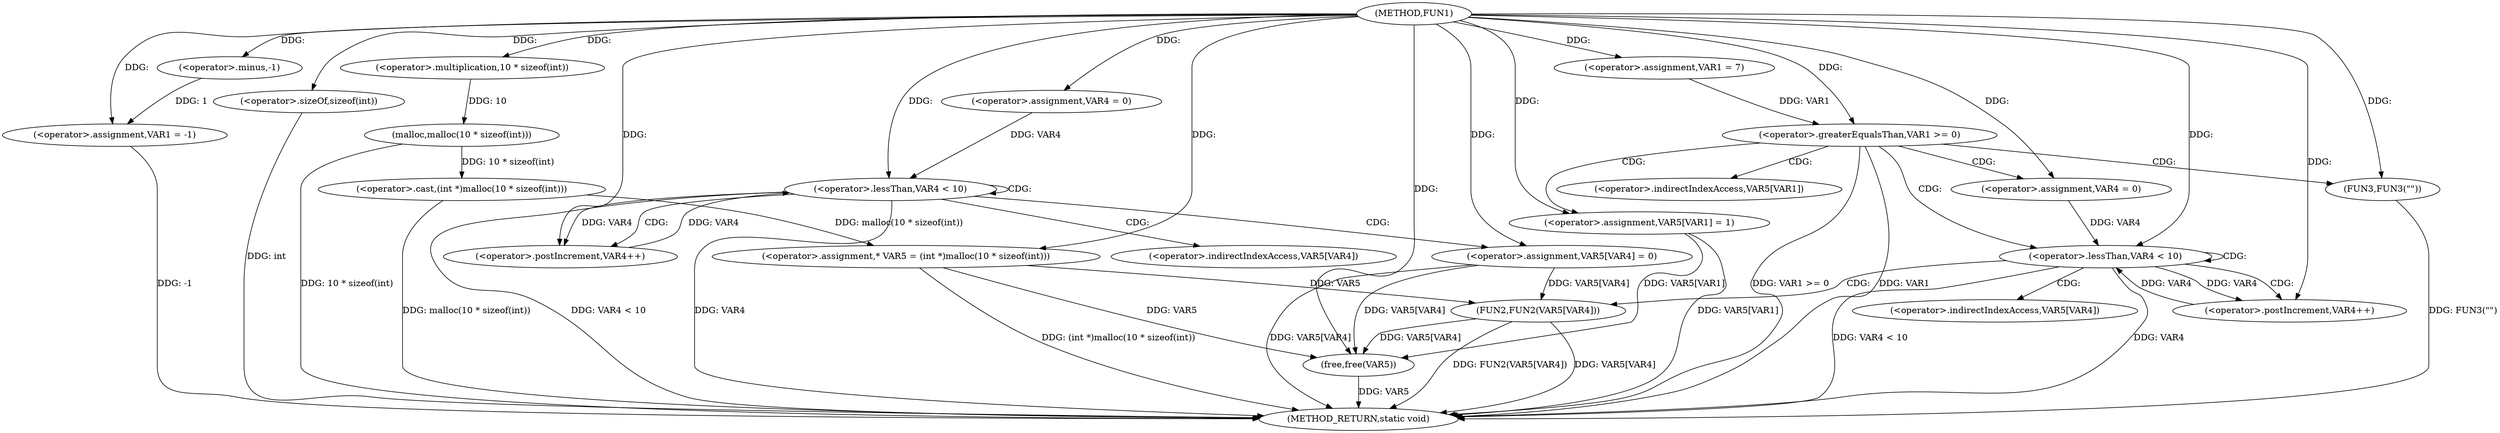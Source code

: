 digraph FUN1 {  
"1000100" [label = "(METHOD,FUN1)" ]
"1000171" [label = "(METHOD_RETURN,static void)" ]
"1000103" [label = "(<operator>.assignment,VAR1 = -1)" ]
"1000105" [label = "(<operator>.minus,-1)" ]
"1000109" [label = "(<operator>.assignment,VAR1 = 7)" ]
"1000117" [label = "(<operator>.assignment,* VAR5 = (int *)malloc(10 * sizeof(int)))" ]
"1000119" [label = "(<operator>.cast,(int *)malloc(10 * sizeof(int)))" ]
"1000121" [label = "(malloc,malloc(10 * sizeof(int)))" ]
"1000122" [label = "(<operator>.multiplication,10 * sizeof(int))" ]
"1000124" [label = "(<operator>.sizeOf,sizeof(int))" ]
"1000127" [label = "(<operator>.assignment,VAR4 = 0)" ]
"1000130" [label = "(<operator>.lessThan,VAR4 < 10)" ]
"1000133" [label = "(<operator>.postIncrement,VAR4++)" ]
"1000136" [label = "(<operator>.assignment,VAR5[VAR4] = 0)" ]
"1000142" [label = "(<operator>.greaterEqualsThan,VAR1 >= 0)" ]
"1000146" [label = "(<operator>.assignment,VAR5[VAR1] = 1)" ]
"1000152" [label = "(<operator>.assignment,VAR4 = 0)" ]
"1000155" [label = "(<operator>.lessThan,VAR4 < 10)" ]
"1000158" [label = "(<operator>.postIncrement,VAR4++)" ]
"1000161" [label = "(FUN2,FUN2(VAR5[VAR4]))" ]
"1000167" [label = "(FUN3,FUN3(\"\"))" ]
"1000169" [label = "(free,free(VAR5))" ]
"1000137" [label = "(<operator>.indirectIndexAccess,VAR5[VAR4])" ]
"1000147" [label = "(<operator>.indirectIndexAccess,VAR5[VAR1])" ]
"1000162" [label = "(<operator>.indirectIndexAccess,VAR5[VAR4])" ]
  "1000130" -> "1000171"  [ label = "DDG: VAR4 < 10"] 
  "1000142" -> "1000171"  [ label = "DDG: VAR1 >= 0"] 
  "1000124" -> "1000171"  [ label = "DDG: int"] 
  "1000103" -> "1000171"  [ label = "DDG: -1"] 
  "1000119" -> "1000171"  [ label = "DDG: malloc(10 * sizeof(int))"] 
  "1000169" -> "1000171"  [ label = "DDG: VAR5"] 
  "1000155" -> "1000171"  [ label = "DDG: VAR4"] 
  "1000117" -> "1000171"  [ label = "DDG: (int *)malloc(10 * sizeof(int))"] 
  "1000155" -> "1000171"  [ label = "DDG: VAR4 < 10"] 
  "1000167" -> "1000171"  [ label = "DDG: FUN3(\"\")"] 
  "1000142" -> "1000171"  [ label = "DDG: VAR1"] 
  "1000121" -> "1000171"  [ label = "DDG: 10 * sizeof(int)"] 
  "1000161" -> "1000171"  [ label = "DDG: VAR5[VAR4]"] 
  "1000146" -> "1000171"  [ label = "DDG: VAR5[VAR1]"] 
  "1000161" -> "1000171"  [ label = "DDG: FUN2(VAR5[VAR4])"] 
  "1000136" -> "1000171"  [ label = "DDG: VAR5[VAR4]"] 
  "1000130" -> "1000171"  [ label = "DDG: VAR4"] 
  "1000105" -> "1000103"  [ label = "DDG: 1"] 
  "1000100" -> "1000103"  [ label = "DDG: "] 
  "1000100" -> "1000105"  [ label = "DDG: "] 
  "1000100" -> "1000109"  [ label = "DDG: "] 
  "1000119" -> "1000117"  [ label = "DDG: malloc(10 * sizeof(int))"] 
  "1000100" -> "1000117"  [ label = "DDG: "] 
  "1000121" -> "1000119"  [ label = "DDG: 10 * sizeof(int)"] 
  "1000122" -> "1000121"  [ label = "DDG: 10"] 
  "1000100" -> "1000122"  [ label = "DDG: "] 
  "1000100" -> "1000124"  [ label = "DDG: "] 
  "1000100" -> "1000127"  [ label = "DDG: "] 
  "1000133" -> "1000130"  [ label = "DDG: VAR4"] 
  "1000127" -> "1000130"  [ label = "DDG: VAR4"] 
  "1000100" -> "1000130"  [ label = "DDG: "] 
  "1000130" -> "1000133"  [ label = "DDG: VAR4"] 
  "1000100" -> "1000133"  [ label = "DDG: "] 
  "1000100" -> "1000136"  [ label = "DDG: "] 
  "1000109" -> "1000142"  [ label = "DDG: VAR1"] 
  "1000100" -> "1000142"  [ label = "DDG: "] 
  "1000100" -> "1000146"  [ label = "DDG: "] 
  "1000100" -> "1000152"  [ label = "DDG: "] 
  "1000158" -> "1000155"  [ label = "DDG: VAR4"] 
  "1000152" -> "1000155"  [ label = "DDG: VAR4"] 
  "1000100" -> "1000155"  [ label = "DDG: "] 
  "1000155" -> "1000158"  [ label = "DDG: VAR4"] 
  "1000100" -> "1000158"  [ label = "DDG: "] 
  "1000117" -> "1000161"  [ label = "DDG: VAR5"] 
  "1000136" -> "1000161"  [ label = "DDG: VAR5[VAR4]"] 
  "1000100" -> "1000167"  [ label = "DDG: "] 
  "1000117" -> "1000169"  [ label = "DDG: VAR5"] 
  "1000161" -> "1000169"  [ label = "DDG: VAR5[VAR4]"] 
  "1000146" -> "1000169"  [ label = "DDG: VAR5[VAR1]"] 
  "1000136" -> "1000169"  [ label = "DDG: VAR5[VAR4]"] 
  "1000100" -> "1000169"  [ label = "DDG: "] 
  "1000130" -> "1000137"  [ label = "CDG: "] 
  "1000130" -> "1000130"  [ label = "CDG: "] 
  "1000130" -> "1000133"  [ label = "CDG: "] 
  "1000130" -> "1000136"  [ label = "CDG: "] 
  "1000142" -> "1000167"  [ label = "CDG: "] 
  "1000142" -> "1000155"  [ label = "CDG: "] 
  "1000142" -> "1000147"  [ label = "CDG: "] 
  "1000142" -> "1000152"  [ label = "CDG: "] 
  "1000142" -> "1000146"  [ label = "CDG: "] 
  "1000155" -> "1000158"  [ label = "CDG: "] 
  "1000155" -> "1000155"  [ label = "CDG: "] 
  "1000155" -> "1000161"  [ label = "CDG: "] 
  "1000155" -> "1000162"  [ label = "CDG: "] 
}
